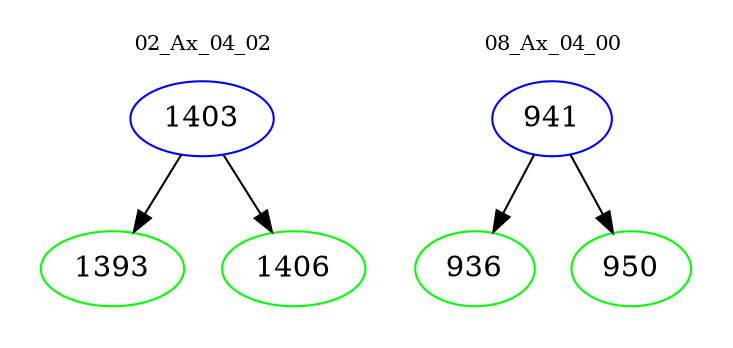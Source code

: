 digraph{
subgraph cluster_0 {
color = white
label = "02_Ax_04_02";
fontsize=10;
T0_1403 [label="1403", color="blue"]
T0_1403 -> T0_1393 [color="black"]
T0_1393 [label="1393", color="green"]
T0_1403 -> T0_1406 [color="black"]
T0_1406 [label="1406", color="green"]
}
subgraph cluster_1 {
color = white
label = "08_Ax_04_00";
fontsize=10;
T1_941 [label="941", color="blue"]
T1_941 -> T1_936 [color="black"]
T1_936 [label="936", color="green"]
T1_941 -> T1_950 [color="black"]
T1_950 [label="950", color="green"]
}
}
